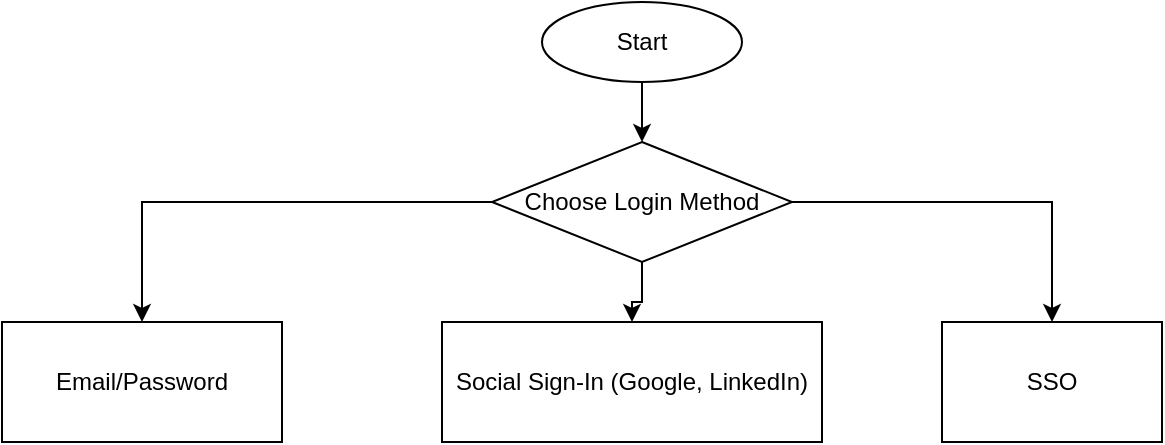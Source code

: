 <mxfile version="20.1.2" type="device">
  <diagram id="authentication_flow" name="Authentication Flow">
    <mxGraphModel dx="900" dy="600" grid="1" gridSize="10" guides="1" tooltips="1" connect="1" arrows="1" fold="1" page="1" pageScale="1" pageWidth="827" pageHeight="1169" math="0" shadow="0">
      <root>
        <mxCell id="0"/>
        <mxCell id="1" parent="0"/>
        <mxCell id="2" value="Start" style="ellipse;whiteSpace=wrap;html=1;" vertex="1" parent="1">
          <mxGeometry x="370" y="20" width="100" height="40" as="geometry"/>
        </mxCell>
        <mxCell id="3" value="Choose Login Method" style="rhombus;whiteSpace=wrap;html=1;" vertex="1" parent="1">
          <mxGeometry x="345" y="90" width="150" height="60" as="geometry"/>
        </mxCell>
        <mxCell id="4" value="Email/Password" style="parallelogram;whiteSpace=wrap;html=1;" vertex="1" parent="1">
          <mxGeometry x="100" y="180" width="140" height="60" as="geometry"/>
        </mxCell>
        <mxCell id="5" value="Social Sign-In (Google, LinkedIn)" style="parallelogram;whiteSpace=wrap;html=1;" vertex="1" parent="1">
          <mxGeometry x="320" y="180" width="190" height="60" as="geometry"/>
        </mxCell>
        <mxCell id="6" value="SSO" style="parallelogram;whiteSpace=wrap;html=1;" vertex="1" parent="1">
          <mxGeometry x="570" y="180" width="110" height="60" as="geometry"/>
        </mxCell>
        <mxCell id="7" style="edgeStyle=orthogonalEdgeStyle;rounded=0;orthogonalLoop=1;jettySize=auto;html=1;exitX=0.5;exitY=1;" edge="1" parent="1" source="2" target="3">
          <mxGeometry relative="1" as="geometry"/>
        </mxCell>
        <mxCell id="8" style="edgeStyle=orthogonalEdgeStyle;rounded=0;orthogonalLoop=1;jettySize=auto;html=1;" edge="1" parent="1" source="3" target="4">
          <mxGeometry relative="1" as="geometry"/>
        </mxCell>
        <mxCell id="9" style="edgeStyle=orthogonalEdgeStyle;rounded=0;orthogonalLoop=1;jettySize=auto;html=1;" edge="1" parent="1" source="3" target="5">
          <mxGeometry relative="1" as="geometry"/>
        </mxCell>
        <mxCell id="10" style="edgeStyle=orthogonalEdgeStyle;rounded=0;orthogonalLoop=1;jettySize=auto;html=1;" edge="1" parent="1" source="3" target="6">
          <mxGeometry relative="1" as="geometry"/>
        </mxCell>
      </root>
    </mxGraphModel>
  </diagram>
</mxfile>